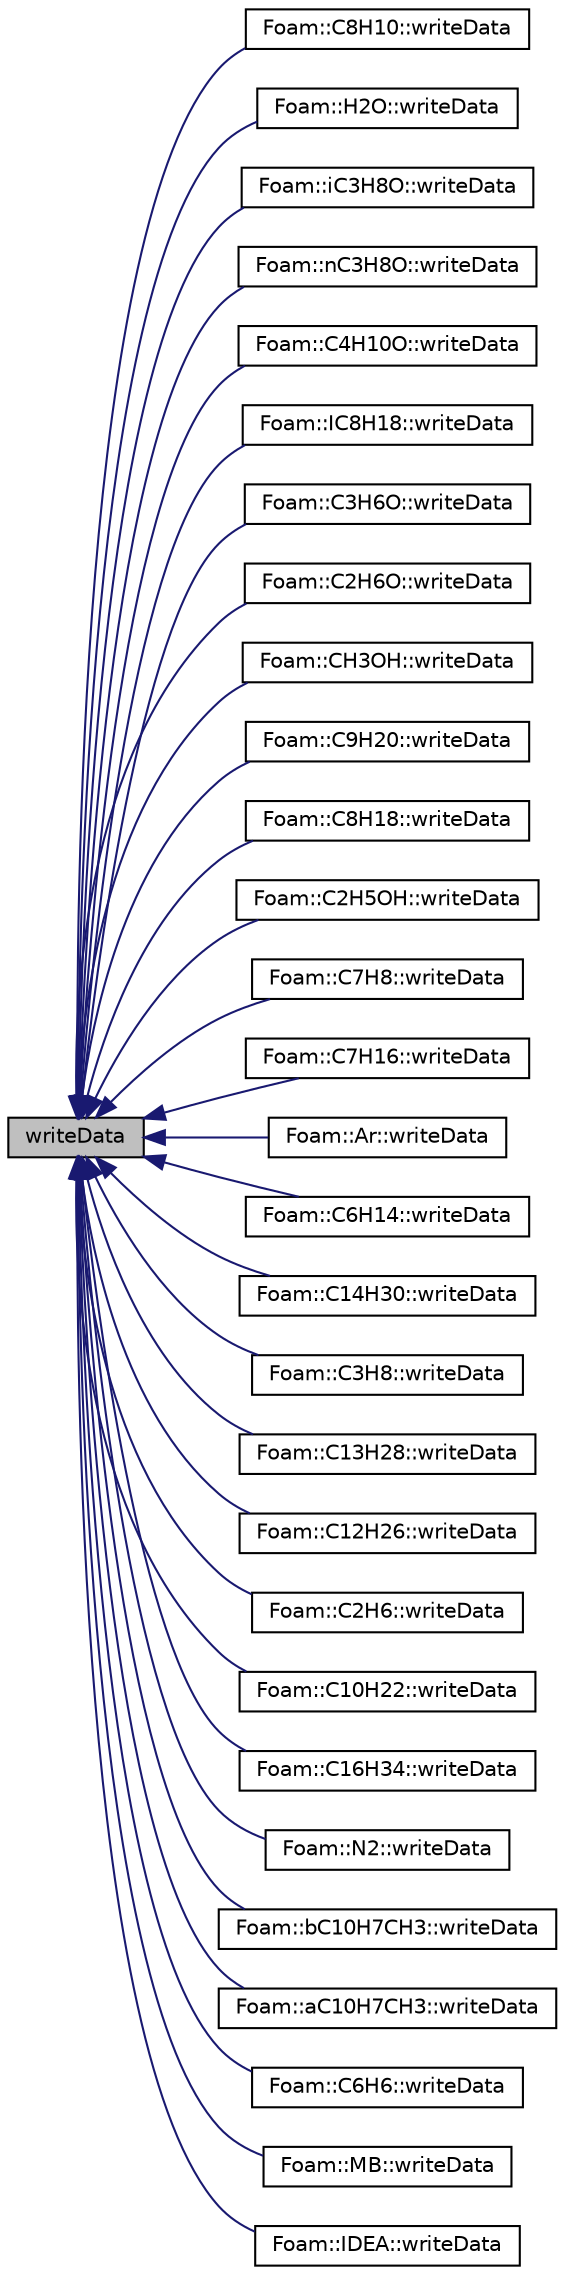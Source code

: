 digraph "writeData"
{
  bgcolor="transparent";
  edge [fontname="Helvetica",fontsize="10",labelfontname="Helvetica",labelfontsize="10"];
  node [fontname="Helvetica",fontsize="10",shape=record];
  rankdir="LR";
  Node73 [label="writeData",height=0.2,width=0.4,color="black", fillcolor="grey75", style="filled", fontcolor="black"];
  Node73 -> Node74 [dir="back",color="midnightblue",fontsize="10",style="solid",fontname="Helvetica"];
  Node74 [label="Foam::C8H10::writeData",height=0.2,width=0.4,color="black",URL="$a31253.html#a4a9a5e81ef203c89a365d47f0acc39b9",tooltip="Write the function coefficients. "];
  Node73 -> Node75 [dir="back",color="midnightblue",fontsize="10",style="solid",fontname="Helvetica"];
  Node75 [label="Foam::H2O::writeData",height=0.2,width=0.4,color="black",URL="$a31273.html#a4a9a5e81ef203c89a365d47f0acc39b9",tooltip="Write the function coefficients. "];
  Node73 -> Node76 [dir="back",color="midnightblue",fontsize="10",style="solid",fontname="Helvetica"];
  Node76 [label="Foam::iC3H8O::writeData",height=0.2,width=0.4,color="black",URL="$a31277.html#a4a9a5e81ef203c89a365d47f0acc39b9",tooltip="Write the function coefficients. "];
  Node73 -> Node77 [dir="back",color="midnightblue",fontsize="10",style="solid",fontname="Helvetica"];
  Node77 [label="Foam::nC3H8O::writeData",height=0.2,width=0.4,color="black",URL="$a31301.html#a4a9a5e81ef203c89a365d47f0acc39b9",tooltip="Write the function coefficients. "];
  Node73 -> Node78 [dir="back",color="midnightblue",fontsize="10",style="solid",fontname="Helvetica"];
  Node78 [label="Foam::C4H10O::writeData",height=0.2,width=0.4,color="black",URL="$a31233.html#a4a9a5e81ef203c89a365d47f0acc39b9",tooltip="Write the function coefficients. "];
  Node73 -> Node79 [dir="back",color="midnightblue",fontsize="10",style="solid",fontname="Helvetica"];
  Node79 [label="Foam::IC8H18::writeData",height=0.2,width=0.4,color="black",URL="$a31281.html#a4a9a5e81ef203c89a365d47f0acc39b9",tooltip="Write the function coefficients. "];
  Node73 -> Node80 [dir="back",color="midnightblue",fontsize="10",style="solid",fontname="Helvetica"];
  Node80 [label="Foam::C3H6O::writeData",height=0.2,width=0.4,color="black",URL="$a31225.html#a4a9a5e81ef203c89a365d47f0acc39b9",tooltip="Write the function coefficients. "];
  Node73 -> Node81 [dir="back",color="midnightblue",fontsize="10",style="solid",fontname="Helvetica"];
  Node81 [label="Foam::C2H6O::writeData",height=0.2,width=0.4,color="black",URL="$a31221.html#a4a9a5e81ef203c89a365d47f0acc39b9",tooltip="Write the function coefficients. "];
  Node73 -> Node82 [dir="back",color="midnightblue",fontsize="10",style="solid",fontname="Helvetica"];
  Node82 [label="Foam::CH3OH::writeData",height=0.2,width=0.4,color="black",URL="$a31265.html#a4a9a5e81ef203c89a365d47f0acc39b9",tooltip="Write the function coefficients. "];
  Node73 -> Node83 [dir="back",color="midnightblue",fontsize="10",style="solid",fontname="Helvetica"];
  Node83 [label="Foam::C9H20::writeData",height=0.2,width=0.4,color="black",URL="$a31261.html#a4a9a5e81ef203c89a365d47f0acc39b9",tooltip="Write the function coefficients. "];
  Node73 -> Node84 [dir="back",color="midnightblue",fontsize="10",style="solid",fontname="Helvetica"];
  Node84 [label="Foam::C8H18::writeData",height=0.2,width=0.4,color="black",URL="$a31257.html#a4a9a5e81ef203c89a365d47f0acc39b9",tooltip="Write the function coefficients. "];
  Node73 -> Node85 [dir="back",color="midnightblue",fontsize="10",style="solid",fontname="Helvetica"];
  Node85 [label="Foam::C2H5OH::writeData",height=0.2,width=0.4,color="black",URL="$a31213.html#a4a9a5e81ef203c89a365d47f0acc39b9",tooltip="Write the function coefficients. "];
  Node73 -> Node86 [dir="back",color="midnightblue",fontsize="10",style="solid",fontname="Helvetica"];
  Node86 [label="Foam::C7H8::writeData",height=0.2,width=0.4,color="black",URL="$a31249.html#a4a9a5e81ef203c89a365d47f0acc39b9",tooltip="Write the function coefficients. "];
  Node73 -> Node87 [dir="back",color="midnightblue",fontsize="10",style="solid",fontname="Helvetica"];
  Node87 [label="Foam::C7H16::writeData",height=0.2,width=0.4,color="black",URL="$a31245.html#a4a9a5e81ef203c89a365d47f0acc39b9",tooltip="Write the function coefficients. "];
  Node73 -> Node88 [dir="back",color="midnightblue",fontsize="10",style="solid",fontname="Helvetica"];
  Node88 [label="Foam::Ar::writeData",height=0.2,width=0.4,color="black",URL="$a31185.html#a4a9a5e81ef203c89a365d47f0acc39b9",tooltip="Write the function coefficients. "];
  Node73 -> Node89 [dir="back",color="midnightblue",fontsize="10",style="solid",fontname="Helvetica"];
  Node89 [label="Foam::C6H14::writeData",height=0.2,width=0.4,color="black",URL="$a31237.html#a4a9a5e81ef203c89a365d47f0acc39b9",tooltip="Write the function coefficients. "];
  Node73 -> Node90 [dir="back",color="midnightblue",fontsize="10",style="solid",fontname="Helvetica"];
  Node90 [label="Foam::C14H30::writeData",height=0.2,width=0.4,color="black",URL="$a31205.html#a4a9a5e81ef203c89a365d47f0acc39b9",tooltip="Write the function coefficients. "];
  Node73 -> Node91 [dir="back",color="midnightblue",fontsize="10",style="solid",fontname="Helvetica"];
  Node91 [label="Foam::C3H8::writeData",height=0.2,width=0.4,color="black",URL="$a31229.html#a4a9a5e81ef203c89a365d47f0acc39b9",tooltip="Write the function coefficients. "];
  Node73 -> Node92 [dir="back",color="midnightblue",fontsize="10",style="solid",fontname="Helvetica"];
  Node92 [label="Foam::C13H28::writeData",height=0.2,width=0.4,color="black",URL="$a31201.html#a4a9a5e81ef203c89a365d47f0acc39b9",tooltip="Write the function coefficients. "];
  Node73 -> Node93 [dir="back",color="midnightblue",fontsize="10",style="solid",fontname="Helvetica"];
  Node93 [label="Foam::C12H26::writeData",height=0.2,width=0.4,color="black",URL="$a31197.html#a4a9a5e81ef203c89a365d47f0acc39b9",tooltip="Write the function coefficients. "];
  Node73 -> Node94 [dir="back",color="midnightblue",fontsize="10",style="solid",fontname="Helvetica"];
  Node94 [label="Foam::C2H6::writeData",height=0.2,width=0.4,color="black",URL="$a31217.html#a4a9a5e81ef203c89a365d47f0acc39b9",tooltip="Write the function coefficients. "];
  Node73 -> Node95 [dir="back",color="midnightblue",fontsize="10",style="solid",fontname="Helvetica"];
  Node95 [label="Foam::C10H22::writeData",height=0.2,width=0.4,color="black",URL="$a31193.html#a4a9a5e81ef203c89a365d47f0acc39b9",tooltip="Write the function coefficients. "];
  Node73 -> Node96 [dir="back",color="midnightblue",fontsize="10",style="solid",fontname="Helvetica"];
  Node96 [label="Foam::C16H34::writeData",height=0.2,width=0.4,color="black",URL="$a31209.html#a4a9a5e81ef203c89a365d47f0acc39b9",tooltip="Write the function coefficients. "];
  Node73 -> Node97 [dir="back",color="midnightblue",fontsize="10",style="solid",fontname="Helvetica"];
  Node97 [label="Foam::N2::writeData",height=0.2,width=0.4,color="black",URL="$a31297.html#a4a9a5e81ef203c89a365d47f0acc39b9",tooltip="Write the function coefficients. "];
  Node73 -> Node98 [dir="back",color="midnightblue",fontsize="10",style="solid",fontname="Helvetica"];
  Node98 [label="Foam::bC10H7CH3::writeData",height=0.2,width=0.4,color="black",URL="$a31189.html#a4a9a5e81ef203c89a365d47f0acc39b9",tooltip="Write the function coefficients. "];
  Node73 -> Node99 [dir="back",color="midnightblue",fontsize="10",style="solid",fontname="Helvetica"];
  Node99 [label="Foam::aC10H7CH3::writeData",height=0.2,width=0.4,color="black",URL="$a31181.html#a4a9a5e81ef203c89a365d47f0acc39b9",tooltip="Write the function coefficients. "];
  Node73 -> Node100 [dir="back",color="midnightblue",fontsize="10",style="solid",fontname="Helvetica"];
  Node100 [label="Foam::C6H6::writeData",height=0.2,width=0.4,color="black",URL="$a31241.html#a4a9a5e81ef203c89a365d47f0acc39b9",tooltip="Write the function coefficients. "];
  Node73 -> Node101 [dir="back",color="midnightblue",fontsize="10",style="solid",fontname="Helvetica"];
  Node101 [label="Foam::MB::writeData",height=0.2,width=0.4,color="black",URL="$a31293.html#a4a9a5e81ef203c89a365d47f0acc39b9",tooltip="Write the function coefficients. "];
  Node73 -> Node102 [dir="back",color="midnightblue",fontsize="10",style="solid",fontname="Helvetica"];
  Node102 [label="Foam::IDEA::writeData",height=0.2,width=0.4,color="black",URL="$a31285.html#a4a9a5e81ef203c89a365d47f0acc39b9",tooltip="Write the function coefficients. "];
}
